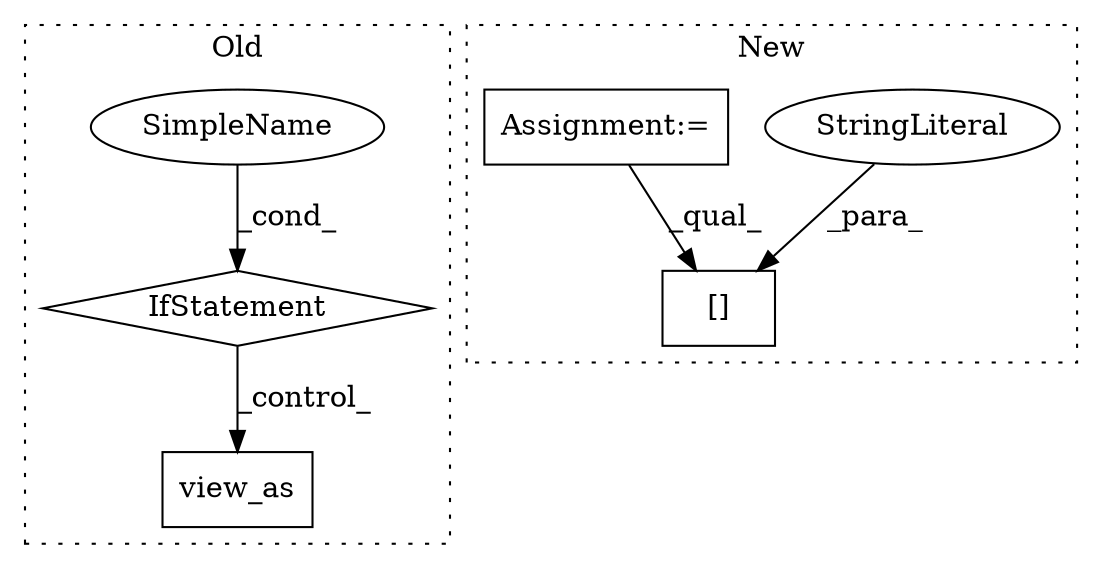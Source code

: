 digraph G {
subgraph cluster0 {
1 [label="view_as" a="32" s="6066,6080" l="8,1" shape="box"];
4 [label="IfStatement" a="25" s="5907,5927" l="4,2" shape="diamond"];
5 [label="SimpleName" a="42" s="" l="" shape="ellipse"];
label = "Old";
style="dotted";
}
subgraph cluster1 {
2 [label="[]" a="2" s="5640,5654" l="6,1" shape="box"];
3 [label="StringLiteral" a="45" s="5646" l="8" shape="ellipse"];
6 [label="Assignment:=" a="7" s="5490,5600" l="53,2" shape="box"];
label = "New";
style="dotted";
}
3 -> 2 [label="_para_"];
4 -> 1 [label="_control_"];
5 -> 4 [label="_cond_"];
6 -> 2 [label="_qual_"];
}